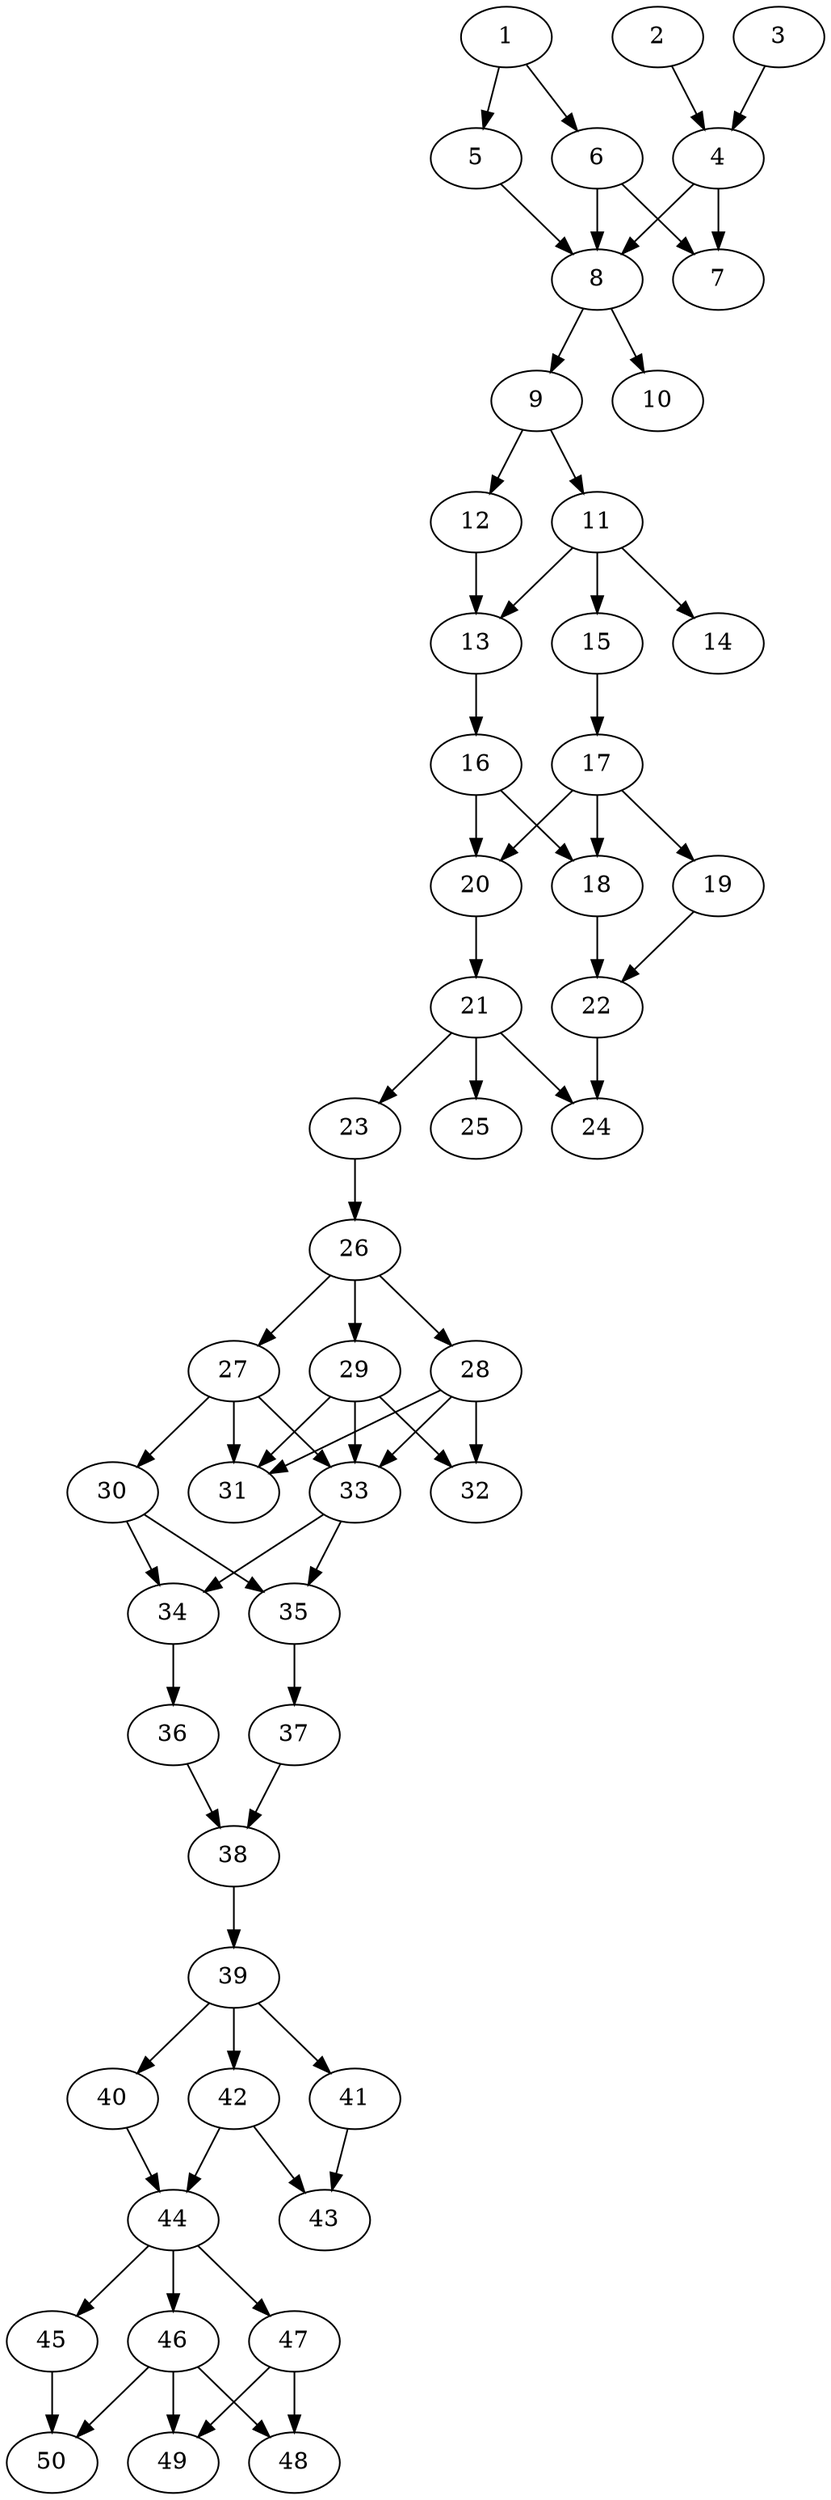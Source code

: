 // DAG automatically generated by daggen at Thu Oct  3 14:07:57 2019
// ./daggen --dot -n 50 --ccr 0.4 --fat 0.3 --regular 0.5 --density 0.7 --mindata 5242880 --maxdata 52428800 
digraph G {
  1 [size="70999040", alpha="0.07", expect_size="28399616"] 
  1 -> 5 [size ="28399616"]
  1 -> 6 [size ="28399616"]
  2 [size="61253120", alpha="0.18", expect_size="24501248"] 
  2 -> 4 [size ="24501248"]
  3 [size="121748480", alpha="0.01", expect_size="48699392"] 
  3 -> 4 [size ="48699392"]
  4 [size="26004480", alpha="0.16", expect_size="10401792"] 
  4 -> 7 [size ="10401792"]
  4 -> 8 [size ="10401792"]
  5 [size="46169600", alpha="0.04", expect_size="18467840"] 
  5 -> 8 [size ="18467840"]
  6 [size="22133760", alpha="0.18", expect_size="8853504"] 
  6 -> 7 [size ="8853504"]
  6 -> 8 [size ="8853504"]
  7 [size="62538240", alpha="0.00", expect_size="25015296"] 
  8 [size="37544960", alpha="0.06", expect_size="15017984"] 
  8 -> 9 [size ="15017984"]
  8 -> 10 [size ="15017984"]
  9 [size="85893120", alpha="0.07", expect_size="34357248"] 
  9 -> 11 [size ="34357248"]
  9 -> 12 [size ="34357248"]
  10 [size="28797440", alpha="0.01", expect_size="11518976"] 
  11 [size="115681280", alpha="0.17", expect_size="46272512"] 
  11 -> 13 [size ="46272512"]
  11 -> 14 [size ="46272512"]
  11 -> 15 [size ="46272512"]
  12 [size="41144320", alpha="0.19", expect_size="16457728"] 
  12 -> 13 [size ="16457728"]
  13 [size="31889920", alpha="0.13", expect_size="12755968"] 
  13 -> 16 [size ="12755968"]
  14 [size="38799360", alpha="0.01", expect_size="15519744"] 
  15 [size="17295360", alpha="0.12", expect_size="6918144"] 
  15 -> 17 [size ="6918144"]
  16 [size="43494400", alpha="0.12", expect_size="17397760"] 
  16 -> 18 [size ="17397760"]
  16 -> 20 [size ="17397760"]
  17 [size="28897280", alpha="0.03", expect_size="11558912"] 
  17 -> 18 [size ="11558912"]
  17 -> 19 [size ="11558912"]
  17 -> 20 [size ="11558912"]
  18 [size="30517760", alpha="0.12", expect_size="12207104"] 
  18 -> 22 [size ="12207104"]
  19 [size="67714560", alpha="0.01", expect_size="27085824"] 
  19 -> 22 [size ="27085824"]
  20 [size="111457280", alpha="0.18", expect_size="44582912"] 
  20 -> 21 [size ="44582912"]
  21 [size="115217920", alpha="0.04", expect_size="46087168"] 
  21 -> 23 [size ="46087168"]
  21 -> 24 [size ="46087168"]
  21 -> 25 [size ="46087168"]
  22 [size="98314240", alpha="0.18", expect_size="39325696"] 
  22 -> 24 [size ="39325696"]
  23 [size="93580800", alpha="0.11", expect_size="37432320"] 
  23 -> 26 [size ="37432320"]
  24 [size="53752320", alpha="0.06", expect_size="21500928"] 
  25 [size="59737600", alpha="0.06", expect_size="23895040"] 
  26 [size="14832640", alpha="0.08", expect_size="5933056"] 
  26 -> 27 [size ="5933056"]
  26 -> 28 [size ="5933056"]
  26 -> 29 [size ="5933056"]
  27 [size="84170240", alpha="0.19", expect_size="33668096"] 
  27 -> 30 [size ="33668096"]
  27 -> 31 [size ="33668096"]
  27 -> 33 [size ="33668096"]
  28 [size="103029760", alpha="0.13", expect_size="41211904"] 
  28 -> 31 [size ="41211904"]
  28 -> 32 [size ="41211904"]
  28 -> 33 [size ="41211904"]
  29 [size="53350400", alpha="0.00", expect_size="21340160"] 
  29 -> 31 [size ="21340160"]
  29 -> 32 [size ="21340160"]
  29 -> 33 [size ="21340160"]
  30 [size="61514240", alpha="0.10", expect_size="24605696"] 
  30 -> 34 [size ="24605696"]
  30 -> 35 [size ="24605696"]
  31 [size="47956480", alpha="0.17", expect_size="19182592"] 
  32 [size="70579200", alpha="0.08", expect_size="28231680"] 
  33 [size="59558400", alpha="0.03", expect_size="23823360"] 
  33 -> 34 [size ="23823360"]
  33 -> 35 [size ="23823360"]
  34 [size="123540480", alpha="0.03", expect_size="49416192"] 
  34 -> 36 [size ="49416192"]
  35 [size="39493120", alpha="0.03", expect_size="15797248"] 
  35 -> 37 [size ="15797248"]
  36 [size="76410880", alpha="0.08", expect_size="30564352"] 
  36 -> 38 [size ="30564352"]
  37 [size="125358080", alpha="0.15", expect_size="50143232"] 
  37 -> 38 [size ="50143232"]
  38 [size="117795840", alpha="0.06", expect_size="47118336"] 
  38 -> 39 [size ="47118336"]
  39 [size="78169600", alpha="0.06", expect_size="31267840"] 
  39 -> 40 [size ="31267840"]
  39 -> 41 [size ="31267840"]
  39 -> 42 [size ="31267840"]
  40 [size="79262720", alpha="0.03", expect_size="31705088"] 
  40 -> 44 [size ="31705088"]
  41 [size="18803200", alpha="0.17", expect_size="7521280"] 
  41 -> 43 [size ="7521280"]
  42 [size="117329920", alpha="0.05", expect_size="46931968"] 
  42 -> 43 [size ="46931968"]
  42 -> 44 [size ="46931968"]
  43 [size="48993280", alpha="0.07", expect_size="19597312"] 
  44 [size="68500480", alpha="0.16", expect_size="27400192"] 
  44 -> 45 [size ="27400192"]
  44 -> 46 [size ="27400192"]
  44 -> 47 [size ="27400192"]
  45 [size="83586560", alpha="0.13", expect_size="33434624"] 
  45 -> 50 [size ="33434624"]
  46 [size="98439680", alpha="0.10", expect_size="39375872"] 
  46 -> 48 [size ="39375872"]
  46 -> 49 [size ="39375872"]
  46 -> 50 [size ="39375872"]
  47 [size="25479680", alpha="0.20", expect_size="10191872"] 
  47 -> 48 [size ="10191872"]
  47 -> 49 [size ="10191872"]
  48 [size="116428800", alpha="0.04", expect_size="46571520"] 
  49 [size="34808320", alpha="0.15", expect_size="13923328"] 
  50 [size="71152640", alpha="0.15", expect_size="28461056"] 
}
